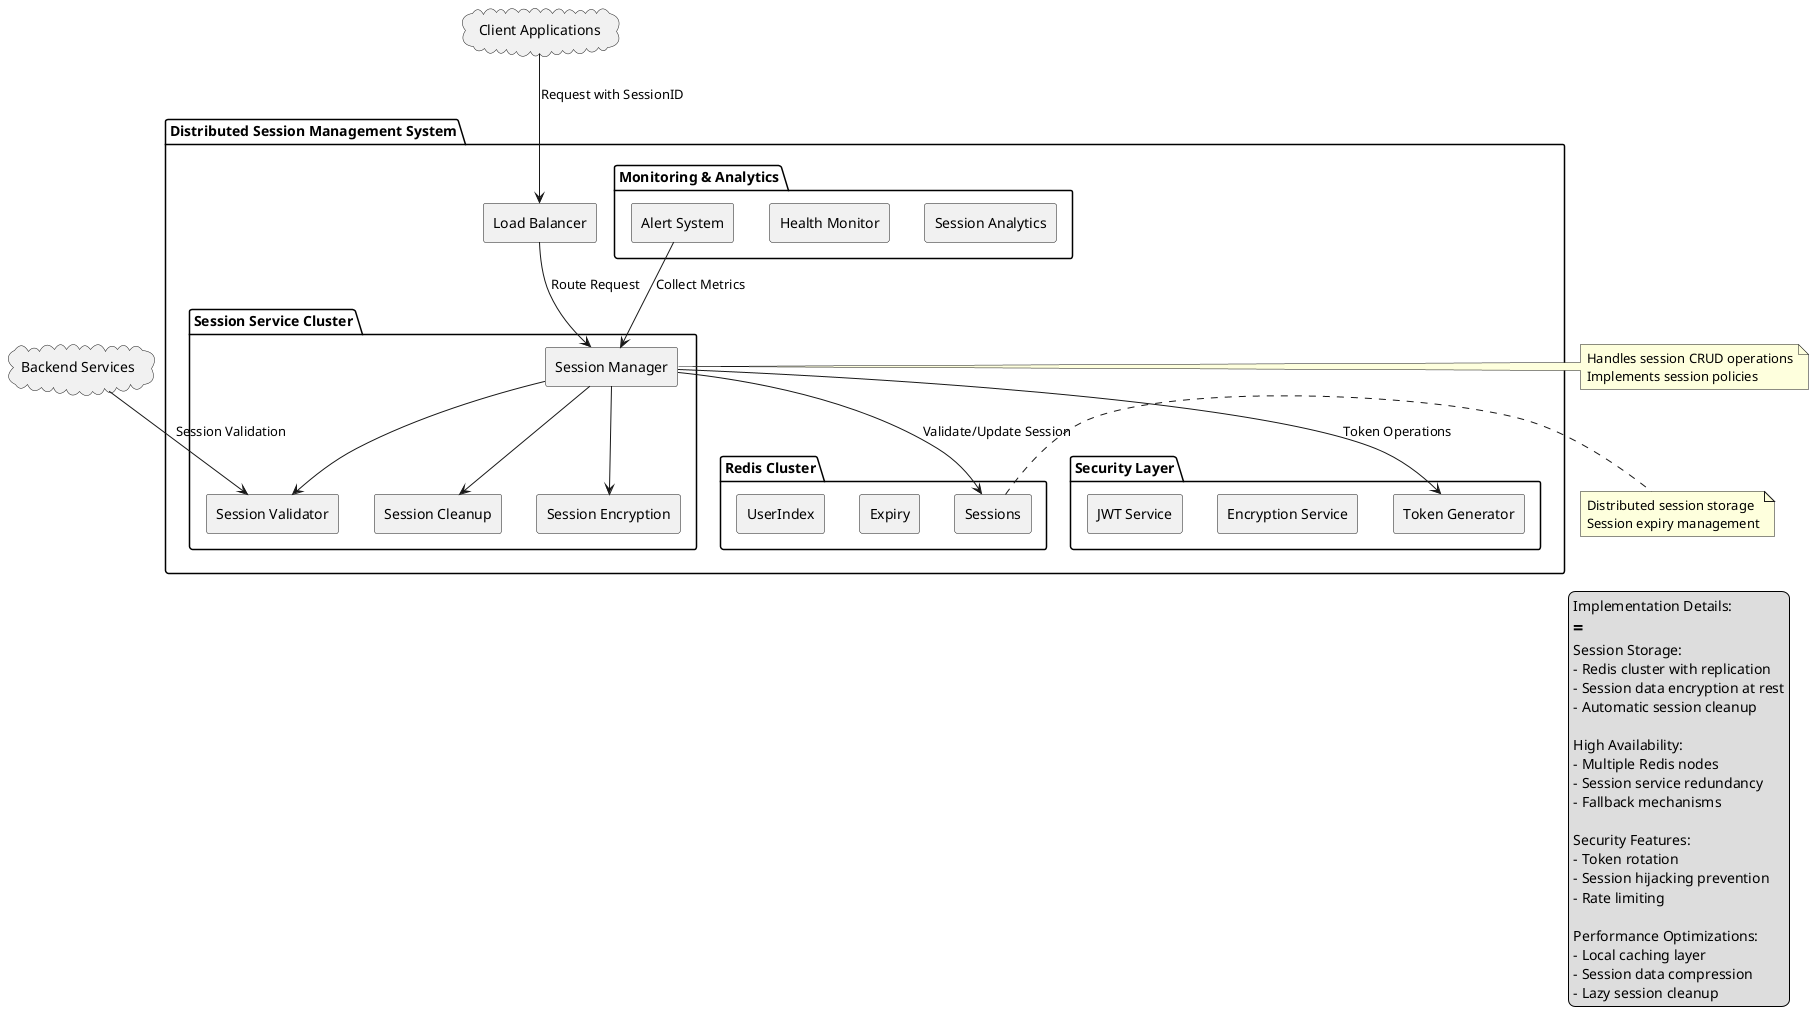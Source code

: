 @startuml
skinparam componentStyle rectangle

package "Distributed Session Management System" {
    component "Load Balancer" as LB
    
    package "Session Service Cluster" {
        component "Session Manager" as SessionManager
        component "Session Validator" as SessionValidator
        component "Session Cleanup" as SessionCleanup
        component "Session Encryption" as SessionEncryption
    }
    
    package "Redis Cluster" {
        component "Sessions" as Sessions
        component "Expiry" as Expiry
        component "UserIndex" as UserIndex
    }
    
    package "Security Layer" {
        component "Token Generator" as TokenGen
        component "Encryption Service" as EncryptService
        component "JWT Service" as JWTService
    }
    
    package "Monitoring & Analytics" {
        component "Session Analytics" as Analytics
        component "Health Monitor" as Health
        component "Alert System" as Alert
    }
}

cloud "Client Applications" as Clients
cloud "Backend Services" as Services

Clients --> LB : Request with SessionID
LB --> SessionManager : Route Request
SessionManager --> Sessions : Validate/Update Session
SessionManager --> TokenGen : Token Operations
Services --> SessionValidator : Session Validation
Alert --> SessionManager : Collect Metrics

SessionManager --> SessionValidator
SessionManager --> SessionCleanup
SessionManager --> SessionEncryption

note right of SessionManager
  Handles session CRUD operations
  Implements session policies
end note

note right of Sessions
  Distributed session storage
  Session expiry management
end note

legend right
Implementation Details:
==
Session Storage:
- Redis cluster with replication
- Session data encryption at rest
- Automatic session cleanup

High Availability:
- Multiple Redis nodes
- Session service redundancy
- Fallback mechanisms

Security Features:
- Token rotation
- Session hijacking prevention
- Rate limiting

Performance Optimizations:
- Local caching layer
- Session data compression
- Lazy session cleanup
end legend

@enduml